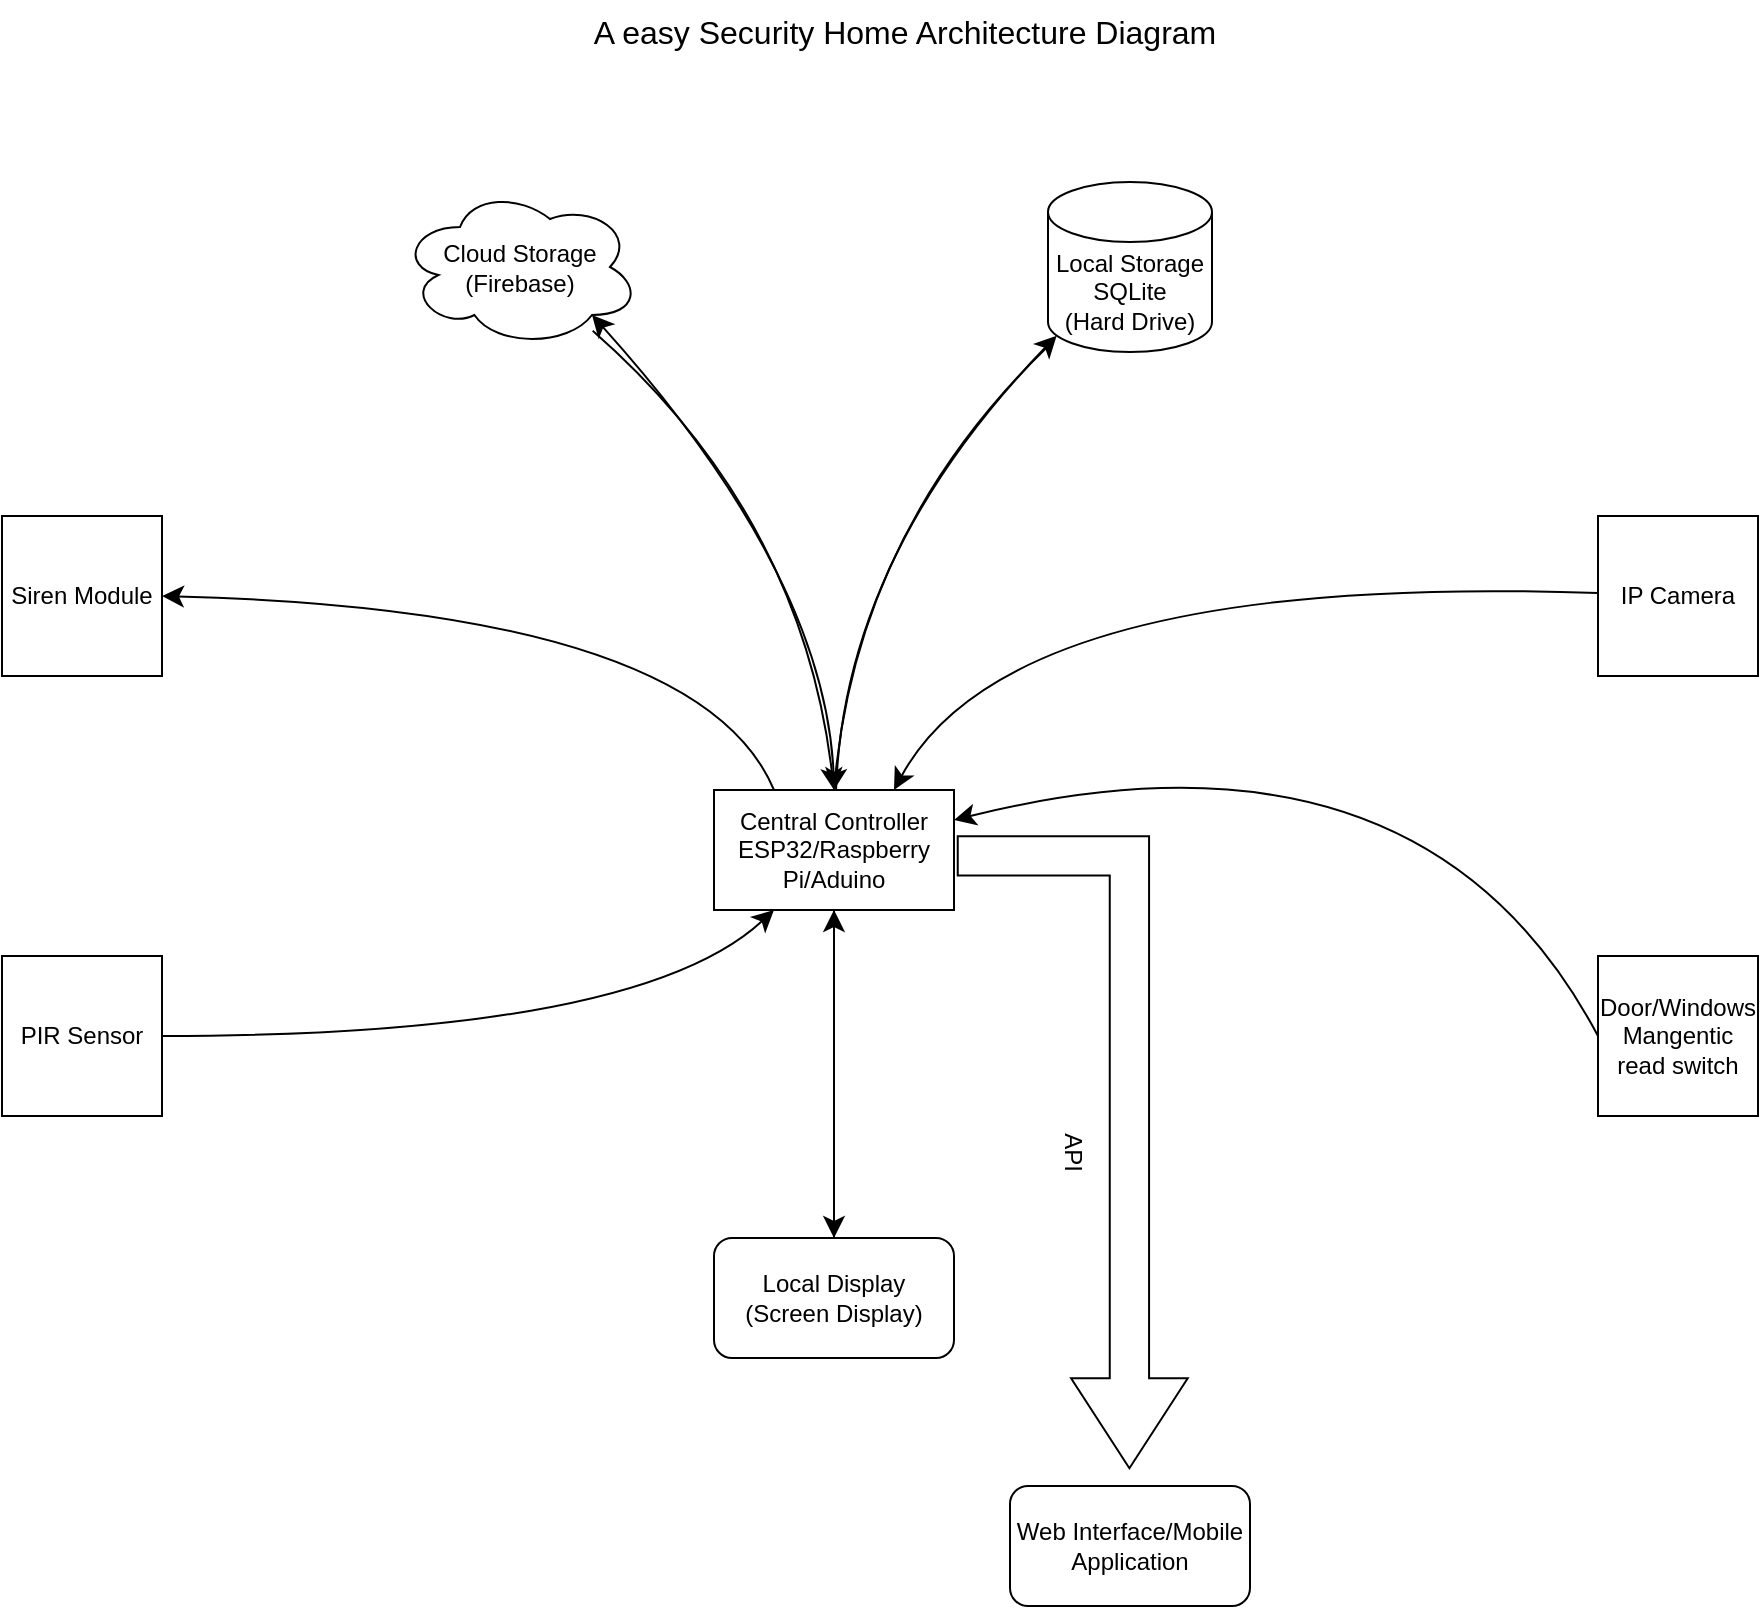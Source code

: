<mxfile version="26.2.14">
  <diagram name="Page-1" id="tDTuWloHoOTrhcN3pzF7">
    <mxGraphModel dx="2108" dy="1182" grid="0" gridSize="10" guides="1" tooltips="1" connect="1" arrows="1" fold="1" page="0" pageScale="1" pageWidth="850" pageHeight="1100" math="0" shadow="0">
      <root>
        <mxCell id="0" />
        <mxCell id="1" parent="0" />
        <mxCell id="LUpZ-s2y1i5r5ClLFdow-24" style="edgeStyle=none;curved=1;rounded=0;orthogonalLoop=1;jettySize=auto;html=1;exitX=0.25;exitY=0;exitDx=0;exitDy=0;entryX=1;entryY=0.5;entryDx=0;entryDy=0;fontSize=12;startSize=8;endSize=8;" edge="1" parent="1" source="LUpZ-s2y1i5r5ClLFdow-2" target="LUpZ-s2y1i5r5ClLFdow-6">
          <mxGeometry relative="1" as="geometry">
            <Array as="points">
              <mxPoint x="132" y="80" />
            </Array>
          </mxGeometry>
        </mxCell>
        <mxCell id="LUpZ-s2y1i5r5ClLFdow-25" style="edgeStyle=none;curved=1;rounded=0;orthogonalLoop=1;jettySize=auto;html=1;entryX=0.5;entryY=0;entryDx=0;entryDy=0;fontSize=12;startSize=8;endSize=8;" edge="1" parent="1" source="LUpZ-s2y1i5r5ClLFdow-2" target="LUpZ-s2y1i5r5ClLFdow-3">
          <mxGeometry relative="1" as="geometry" />
        </mxCell>
        <mxCell id="LUpZ-s2y1i5r5ClLFdow-2" value="Central Controller&lt;div&gt;ESP32/Raspberry Pi/Aduino&lt;/div&gt;" style="rounded=0;whiteSpace=wrap;html=1;" vertex="1" parent="1">
          <mxGeometry x="140" y="170" width="120" height="60" as="geometry" />
        </mxCell>
        <mxCell id="LUpZ-s2y1i5r5ClLFdow-21" style="edgeStyle=none;curved=1;rounded=0;orthogonalLoop=1;jettySize=auto;html=1;entryX=0.5;entryY=1;entryDx=0;entryDy=0;fontSize=12;startSize=8;endSize=8;" edge="1" parent="1" source="LUpZ-s2y1i5r5ClLFdow-3" target="LUpZ-s2y1i5r5ClLFdow-2">
          <mxGeometry relative="1" as="geometry" />
        </mxCell>
        <mxCell id="LUpZ-s2y1i5r5ClLFdow-3" value="Local Display&lt;div&gt;(Screen Display)&lt;/div&gt;" style="rounded=1;whiteSpace=wrap;html=1;" vertex="1" parent="1">
          <mxGeometry x="140" y="394" width="120" height="60" as="geometry" />
        </mxCell>
        <mxCell id="LUpZ-s2y1i5r5ClLFdow-23" style="edgeStyle=none;curved=1;rounded=0;orthogonalLoop=1;jettySize=auto;html=1;fontSize=12;startSize=8;endSize=8;entryX=0.5;entryY=0;entryDx=0;entryDy=0;" edge="1" parent="1" source="LUpZ-s2y1i5r5ClLFdow-4" target="LUpZ-s2y1i5r5ClLFdow-2">
          <mxGeometry relative="1" as="geometry">
            <mxPoint x="209" y="169.333" as="targetPoint" />
            <Array as="points">
              <mxPoint x="213" y="39" />
            </Array>
          </mxGeometry>
        </mxCell>
        <mxCell id="LUpZ-s2y1i5r5ClLFdow-4" value="Local Storage&lt;div&gt;SQLite&lt;br&gt;&lt;div&gt;(Hard Drive)&lt;/div&gt;&lt;/div&gt;" style="shape=cylinder3;whiteSpace=wrap;html=1;boundedLbl=1;backgroundOutline=1;size=15;" vertex="1" parent="1">
          <mxGeometry x="307" y="-134" width="82" height="85" as="geometry" />
        </mxCell>
        <mxCell id="LUpZ-s2y1i5r5ClLFdow-15" style="edgeStyle=none;curved=1;rounded=0;orthogonalLoop=1;jettySize=auto;html=1;entryX=0.25;entryY=1;entryDx=0;entryDy=0;fontSize=12;startSize=8;endSize=8;" edge="1" parent="1" source="LUpZ-s2y1i5r5ClLFdow-5" target="LUpZ-s2y1i5r5ClLFdow-2">
          <mxGeometry relative="1" as="geometry">
            <Array as="points">
              <mxPoint x="102" y="293" />
            </Array>
          </mxGeometry>
        </mxCell>
        <mxCell id="LUpZ-s2y1i5r5ClLFdow-5" value="PIR Sensor" style="whiteSpace=wrap;html=1;aspect=fixed;" vertex="1" parent="1">
          <mxGeometry x="-216" y="253" width="80" height="80" as="geometry" />
        </mxCell>
        <mxCell id="LUpZ-s2y1i5r5ClLFdow-6" value="Siren Module" style="whiteSpace=wrap;html=1;aspect=fixed;" vertex="1" parent="1">
          <mxGeometry x="-216" y="33" width="80" height="80" as="geometry" />
        </mxCell>
        <mxCell id="LUpZ-s2y1i5r5ClLFdow-16" style="edgeStyle=none;curved=1;rounded=0;orthogonalLoop=1;jettySize=auto;html=1;entryX=0.75;entryY=0;entryDx=0;entryDy=0;fontSize=12;startSize=8;endSize=8;" edge="1" parent="1" source="LUpZ-s2y1i5r5ClLFdow-7" target="LUpZ-s2y1i5r5ClLFdow-2">
          <mxGeometry relative="1" as="geometry">
            <Array as="points">
              <mxPoint x="289" y="61" />
            </Array>
          </mxGeometry>
        </mxCell>
        <mxCell id="LUpZ-s2y1i5r5ClLFdow-7" value="IP Camera" style="whiteSpace=wrap;html=1;aspect=fixed;" vertex="1" parent="1">
          <mxGeometry x="582" y="33" width="80" height="80" as="geometry" />
        </mxCell>
        <mxCell id="LUpZ-s2y1i5r5ClLFdow-8" value="Cloud Storage&lt;div&gt;(Firebase)&lt;/div&gt;" style="ellipse;shape=cloud;whiteSpace=wrap;html=1;" vertex="1" parent="1">
          <mxGeometry x="-17" y="-131.5" width="120" height="80" as="geometry" />
        </mxCell>
        <mxCell id="LUpZ-s2y1i5r5ClLFdow-9" value="API" style="html=1;shadow=0;dashed=0;align=center;verticalAlign=middle;shape=mxgraph.arrows2.bendArrow;dy=9.83;dx=45;notch=0;arrowHead=58.33;rounded=0;rotation=90;" vertex="1" parent="1">
          <mxGeometry x="161.37" y="293.63" width="316" height="115" as="geometry" />
        </mxCell>
        <mxCell id="LUpZ-s2y1i5r5ClLFdow-12" value="Web Interface/Mobile Application" style="rounded=1;whiteSpace=wrap;html=1;" vertex="1" parent="1">
          <mxGeometry x="288" y="518" width="120" height="60" as="geometry" />
        </mxCell>
        <mxCell id="LUpZ-s2y1i5r5ClLFdow-17" style="edgeStyle=none;curved=1;rounded=0;orthogonalLoop=1;jettySize=auto;html=1;exitX=0;exitY=0.5;exitDx=0;exitDy=0;entryX=1;entryY=0.25;entryDx=0;entryDy=0;fontSize=12;startSize=8;endSize=8;" edge="1" parent="1" source="LUpZ-s2y1i5r5ClLFdow-13" target="LUpZ-s2y1i5r5ClLFdow-2">
          <mxGeometry relative="1" as="geometry">
            <Array as="points">
              <mxPoint x="494" y="127" />
            </Array>
          </mxGeometry>
        </mxCell>
        <mxCell id="LUpZ-s2y1i5r5ClLFdow-13" value="Door/Windows Mangentic read switch" style="whiteSpace=wrap;html=1;aspect=fixed;" vertex="1" parent="1">
          <mxGeometry x="582" y="253" width="80" height="80" as="geometry" />
        </mxCell>
        <mxCell id="LUpZ-s2y1i5r5ClLFdow-22" style="edgeStyle=none;curved=1;rounded=0;orthogonalLoop=1;jettySize=auto;html=1;entryX=0.5;entryY=0;entryDx=0;entryDy=0;fontSize=12;startSize=8;endSize=8;" edge="1" parent="1" source="LUpZ-s2y1i5r5ClLFdow-8" target="LUpZ-s2y1i5r5ClLFdow-2">
          <mxGeometry relative="1" as="geometry">
            <Array as="points">
              <mxPoint x="184" y="32" />
            </Array>
          </mxGeometry>
        </mxCell>
        <mxCell id="LUpZ-s2y1i5r5ClLFdow-27" style="edgeStyle=none;curved=1;rounded=0;orthogonalLoop=1;jettySize=auto;html=1;entryX=0.053;entryY=0.904;entryDx=0;entryDy=0;entryPerimeter=0;fontSize=12;startSize=8;endSize=8;" edge="1" parent="1" source="LUpZ-s2y1i5r5ClLFdow-2" target="LUpZ-s2y1i5r5ClLFdow-4">
          <mxGeometry relative="1" as="geometry">
            <Array as="points">
              <mxPoint x="205" y="53" />
            </Array>
          </mxGeometry>
        </mxCell>
        <mxCell id="LUpZ-s2y1i5r5ClLFdow-28" style="edgeStyle=none;curved=1;rounded=0;orthogonalLoop=1;jettySize=auto;html=1;entryX=0.8;entryY=0.8;entryDx=0;entryDy=0;entryPerimeter=0;fontSize=12;startSize=8;endSize=8;" edge="1" parent="1" source="LUpZ-s2y1i5r5ClLFdow-2" target="LUpZ-s2y1i5r5ClLFdow-8">
          <mxGeometry relative="1" as="geometry">
            <Array as="points">
              <mxPoint x="200" y="67" />
            </Array>
          </mxGeometry>
        </mxCell>
        <mxCell id="LUpZ-s2y1i5r5ClLFdow-30" value="A easy Security Home A&lt;span style=&quot;background-color: transparent; color: light-dark(rgb(0, 0, 0), rgb(255, 255, 255));&quot;&gt;rchitecture Diagram&lt;/span&gt;" style="text;html=1;align=center;verticalAlign=middle;resizable=0;points=[];autosize=1;strokeColor=none;fillColor=none;fontSize=16;" vertex="1" parent="1">
          <mxGeometry x="70" y="-225" width="329" height="31" as="geometry" />
        </mxCell>
      </root>
    </mxGraphModel>
  </diagram>
</mxfile>

